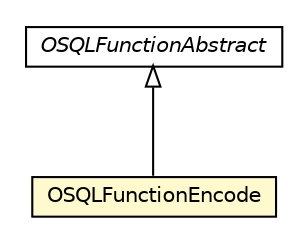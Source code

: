 #!/usr/local/bin/dot
#
# Class diagram 
# Generated by UMLGraph version R5_6-24-gf6e263 (http://www.umlgraph.org/)
#

digraph G {
	edge [fontname="Helvetica",fontsize=10,labelfontname="Helvetica",labelfontsize=10];
	node [fontname="Helvetica",fontsize=10,shape=plaintext];
	nodesep=0.25;
	ranksep=0.5;
	// com.orientechnologies.orient.core.sql.functions.OSQLFunctionAbstract
	c5873274 [label=<<table title="com.orientechnologies.orient.core.sql.functions.OSQLFunctionAbstract" border="0" cellborder="1" cellspacing="0" cellpadding="2" port="p" href="../OSQLFunctionAbstract.html">
		<tr><td><table border="0" cellspacing="0" cellpadding="1">
<tr><td align="center" balign="center"><font face="Helvetica-Oblique"> OSQLFunctionAbstract </font></td></tr>
		</table></td></tr>
		</table>>, URL="../OSQLFunctionAbstract.html", fontname="Helvetica", fontcolor="black", fontsize=10.0];
	// com.orientechnologies.orient.core.sql.functions.misc.OSQLFunctionEncode
	c5873284 [label=<<table title="com.orientechnologies.orient.core.sql.functions.misc.OSQLFunctionEncode" border="0" cellborder="1" cellspacing="0" cellpadding="2" port="p" bgcolor="lemonChiffon" href="./OSQLFunctionEncode.html">
		<tr><td><table border="0" cellspacing="0" cellpadding="1">
<tr><td align="center" balign="center"> OSQLFunctionEncode </td></tr>
		</table></td></tr>
		</table>>, URL="./OSQLFunctionEncode.html", fontname="Helvetica", fontcolor="black", fontsize=10.0];
	//com.orientechnologies.orient.core.sql.functions.misc.OSQLFunctionEncode extends com.orientechnologies.orient.core.sql.functions.OSQLFunctionAbstract
	c5873274:p -> c5873284:p [dir=back,arrowtail=empty];
}

